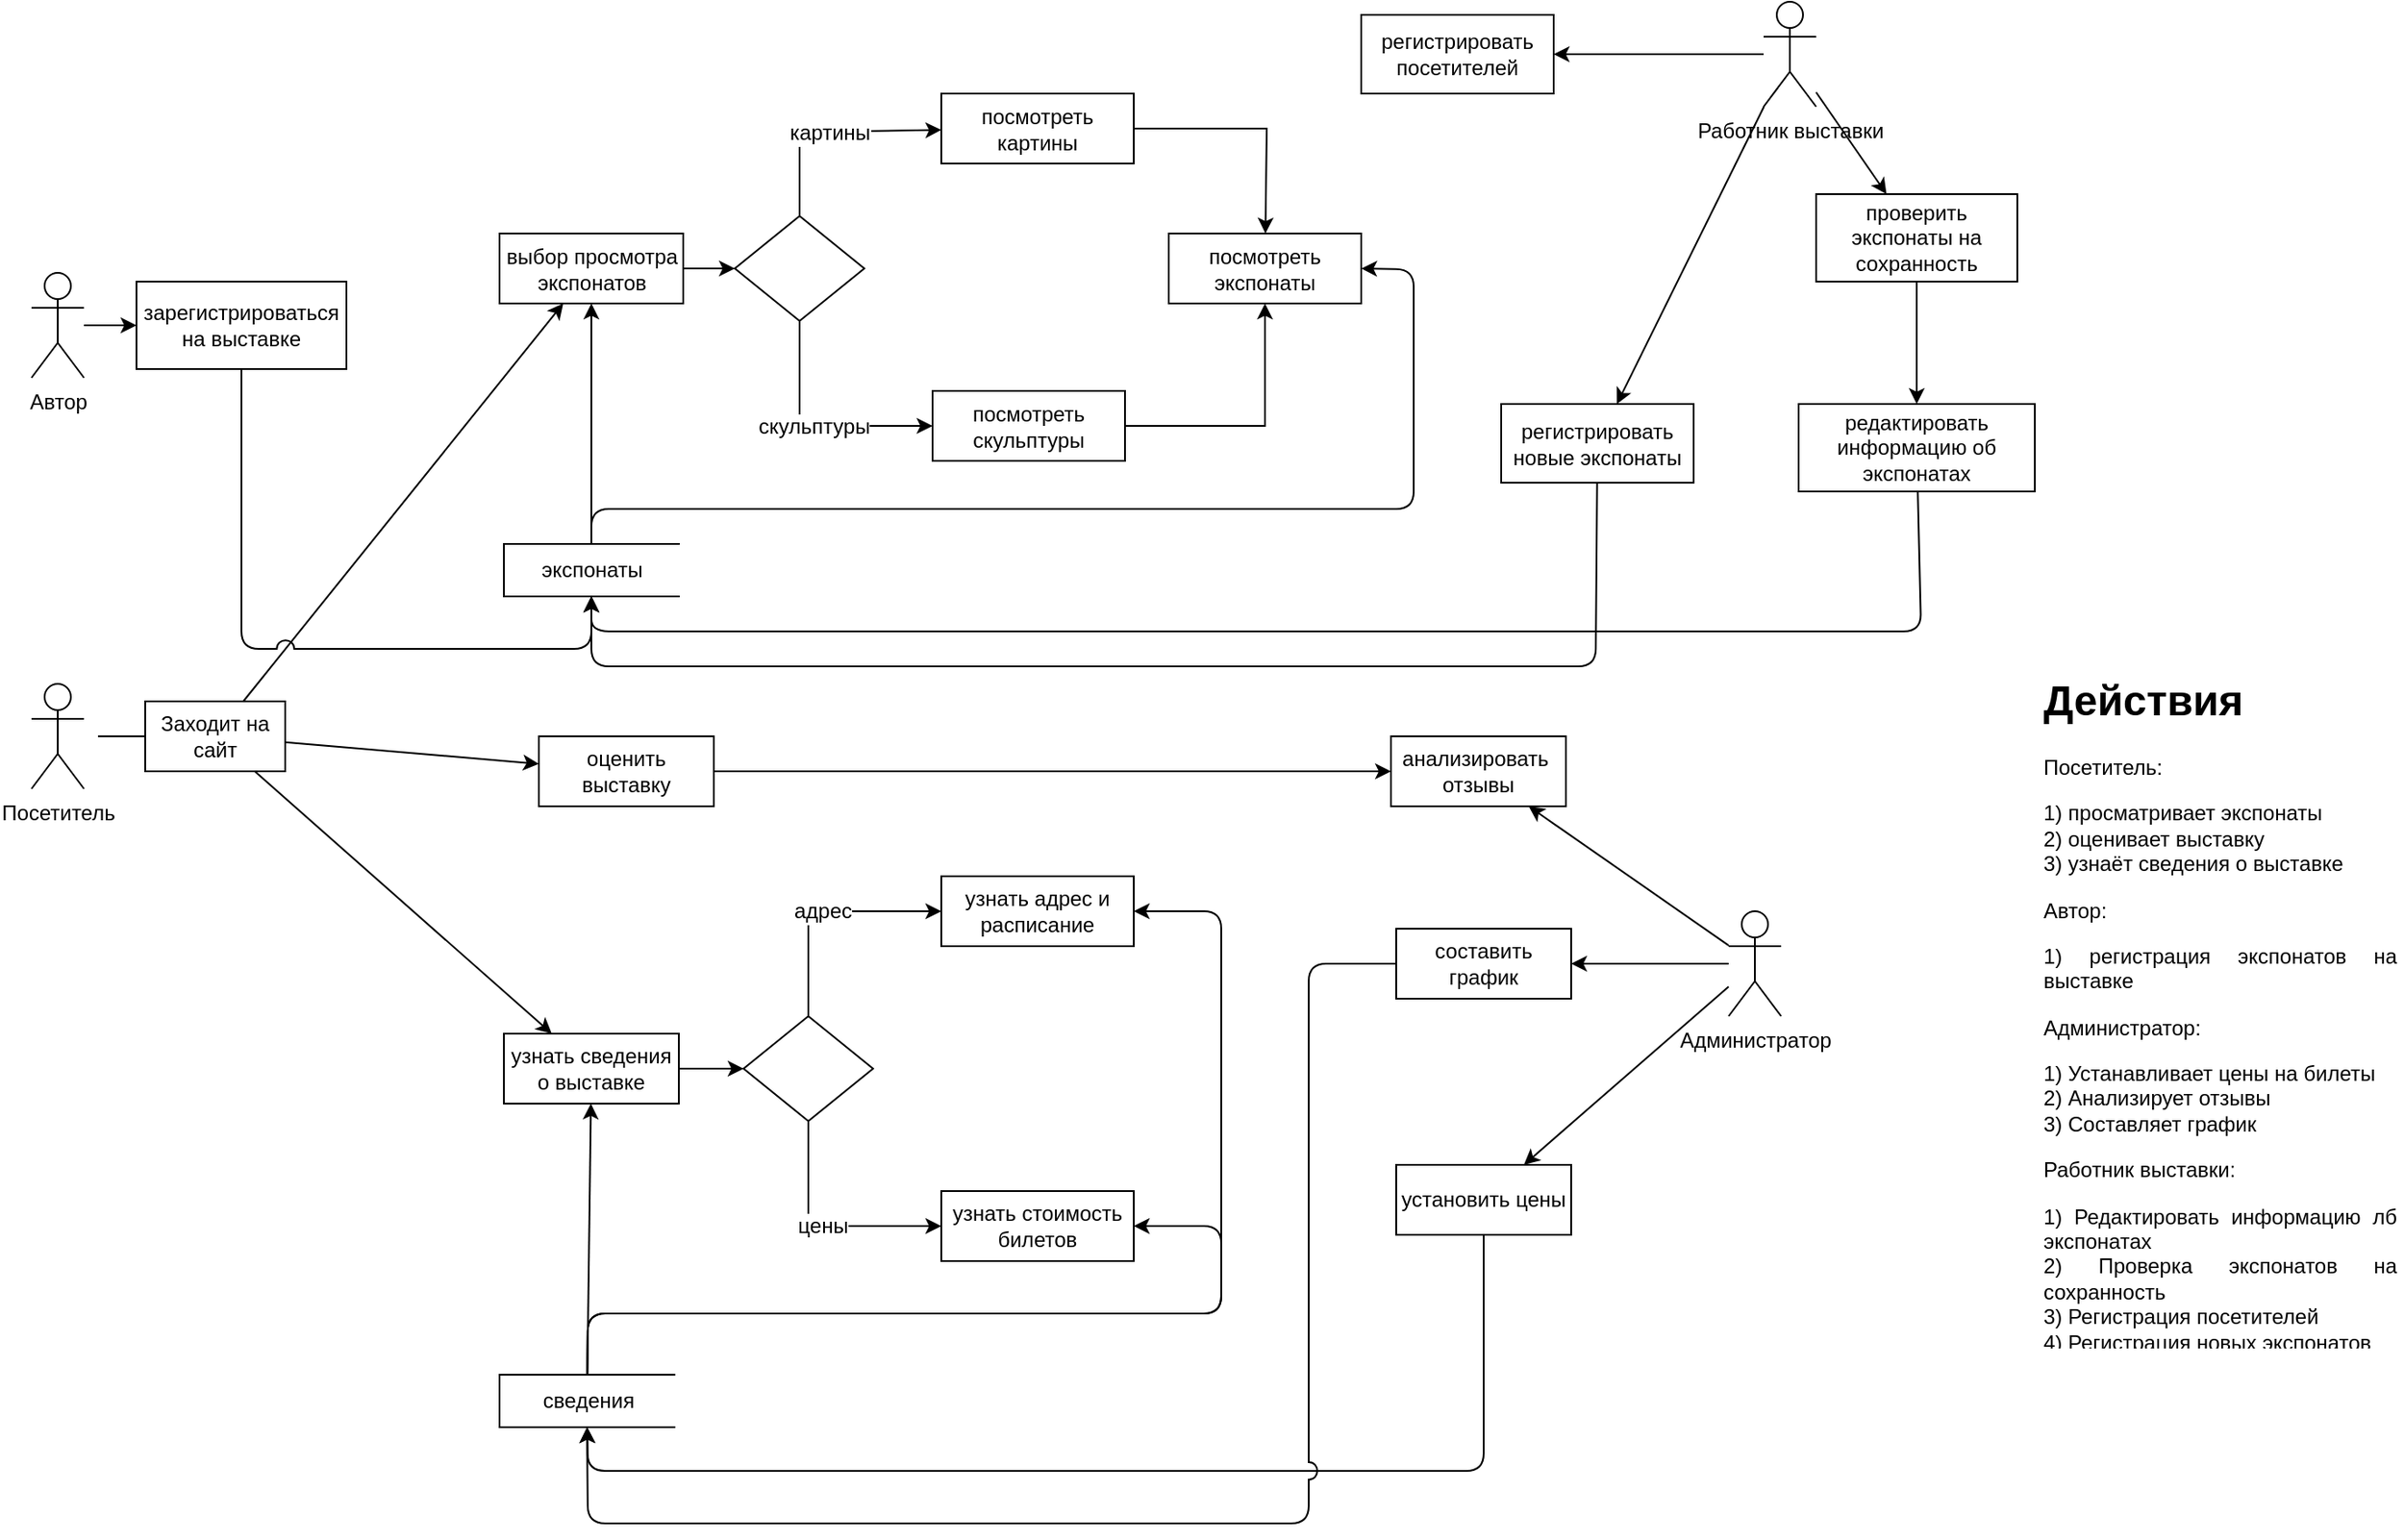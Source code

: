 <mxfile version="15.2.7" type="device"><diagram id="r_qnH1HllNbgKLjlJHCZ" name="Page-1"><mxGraphModel dx="1024" dy="1761" grid="1" gridSize="10" guides="1" tooltips="1" connect="1" arrows="1" fold="1" page="1" pageScale="1" pageWidth="827" pageHeight="1169" math="0" shadow="0"><root><mxCell id="0"/><mxCell id="1" parent="0"/><mxCell id="lHqvFT1bvPYRfDelncX7-1" value="&lt;h1&gt;Действия&lt;/h1&gt;&lt;p&gt;Посетитель:&lt;/p&gt;&lt;p style=&quot;text-align: justify&quot;&gt;&lt;span&gt;1) п&lt;/span&gt;&lt;span&gt;росматривает экспонаты&lt;/span&gt;&lt;br&gt;&lt;span&gt;2) оценивает выставку&lt;/span&gt;&lt;br&gt;&lt;span&gt;3) узнаёт сведения о выставке&lt;/span&gt;&lt;br&gt;&lt;/p&gt;&lt;p style=&quot;text-align: justify&quot;&gt;&lt;span&gt;Автор:&lt;/span&gt;&lt;/p&gt;&lt;p style=&quot;text-align: justify&quot;&gt;&lt;span&gt;1) регистрация экспонатов на выставке&lt;/span&gt;&lt;/p&gt;&lt;p style=&quot;text-align: justify&quot;&gt;&lt;span&gt;Администратор:&lt;/span&gt;&lt;/p&gt;&lt;p style=&quot;text-align: justify&quot;&gt;&lt;/p&gt;&lt;div style=&quot;text-align: justify&quot;&gt;&lt;span style=&quot;text-align: left&quot;&gt;1) Устанавливает цены на билеты&lt;/span&gt;&lt;br&gt;&lt;span&gt;2) Анализирует отзывы&lt;/span&gt;&lt;br&gt;&lt;span style=&quot;text-align: left&quot;&gt;3) Составляет график&lt;/span&gt;&lt;/div&gt;&lt;p style=&quot;text-align: justify&quot;&gt;&lt;span style=&quot;text-align: left&quot;&gt;Работник выставки:&lt;/span&gt;&lt;/p&gt;&lt;p style=&quot;text-align: justify&quot;&gt;&lt;span style=&quot;text-align: left&quot;&gt;1) Редактировать информацию лб экспонатах&lt;/span&gt;&lt;br&gt;&lt;span style=&quot;text-align: left&quot;&gt;2) Проверка экспонатов на сохранность&lt;/span&gt;&lt;br&gt;&lt;span style=&quot;text-align: left&quot;&gt;3) Регистрация посетителей&lt;/span&gt;&lt;br&gt;&lt;span style=&quot;text-align: left&quot;&gt;4) Регистрация новых экспонатов&lt;/span&gt;&lt;br&gt;&lt;/p&gt;&lt;p&gt;&lt;/p&gt;&lt;p&gt;&lt;/p&gt;" style="text;html=1;strokeColor=none;fillColor=none;spacing=5;spacingTop=-20;whiteSpace=wrap;overflow=hidden;rounded=0;hachureGap=4;pointerEvents=0;" parent="1" vertex="1"><mxGeometry x="1195" y="150" width="210" height="390" as="geometry"/></mxCell><mxCell id="lHqvFT1bvPYRfDelncX7-2" value="Посетитель" style="shape=umlActor;verticalLabelPosition=bottom;verticalAlign=top;html=1;outlineConnect=0;hachureGap=4;pointerEvents=0;" parent="1" vertex="1"><mxGeometry x="50" y="160" width="30" height="60" as="geometry"/></mxCell><mxCell id="lHqvFT1bvPYRfDelncX7-4" value="Заходит на сайт" style="rounded=0;whiteSpace=wrap;html=1;hachureGap=4;pointerEvents=0;strokeWidth=1;" parent="1" vertex="1"><mxGeometry x="115" y="170" width="80" height="40" as="geometry"/></mxCell><mxCell id="lHqvFT1bvPYRfDelncX7-7" value="" style="endArrow=none;html=1;startSize=14;endSize=14;sourcePerimeterSpacing=8;" parent="1" source="lHqvFT1bvPYRfDelncX7-2" target="lHqvFT1bvPYRfDelncX7-4" edge="1"><mxGeometry width="50" height="50" relative="1" as="geometry"><mxPoint x="88" y="190" as="sourcePoint"/><mxPoint x="160" y="190" as="targetPoint"/></mxGeometry></mxCell><mxCell id="lHqvFT1bvPYRfDelncX7-8" value="узнать сведения о выставке" style="rounded=0;whiteSpace=wrap;html=1;hachureGap=4;pointerEvents=0;strokeWidth=1;" parent="1" vertex="1"><mxGeometry x="320" y="360" width="100" height="40" as="geometry"/></mxCell><mxCell id="r-15waiu_1S-d-hb9AJj-1" value="сведения" style="html=1;dashed=0;whitespace=wrap;shape=partialRectangle;right=0;" parent="1" vertex="1"><mxGeometry x="317.5" y="555" width="100" height="30" as="geometry"/></mxCell><mxCell id="r-15waiu_1S-d-hb9AJj-2" value="" style="endArrow=classic;html=1;" parent="1" source="r-15waiu_1S-d-hb9AJj-1" target="lHqvFT1bvPYRfDelncX7-8" edge="1"><mxGeometry width="50" height="50" relative="1" as="geometry"><mxPoint x="430" y="490" as="sourcePoint"/><mxPoint x="480" y="440" as="targetPoint"/></mxGeometry></mxCell><mxCell id="r-15waiu_1S-d-hb9AJj-3" value="" style="endArrow=classic;html=1;" parent="1" source="lHqvFT1bvPYRfDelncX7-4" target="lHqvFT1bvPYRfDelncX7-8" edge="1"><mxGeometry width="50" height="50" relative="1" as="geometry"><mxPoint x="195" y="240" as="sourcePoint"/><mxPoint x="400" y="300" as="targetPoint"/></mxGeometry></mxCell><mxCell id="r-15waiu_1S-d-hb9AJj-6" value="узнать стоимость билетов" style="rounded=0;whiteSpace=wrap;html=1;hachureGap=4;pointerEvents=0;strokeWidth=1;" parent="1" vertex="1"><mxGeometry x="570" y="450" width="110" height="40" as="geometry"/></mxCell><mxCell id="r-15waiu_1S-d-hb9AJj-7" value="узнать адрес и расписание" style="rounded=0;whiteSpace=wrap;html=1;hachureGap=4;pointerEvents=0;strokeWidth=1;" parent="1" vertex="1"><mxGeometry x="570" y="270" width="110" height="40" as="geometry"/></mxCell><mxCell id="r-15waiu_1S-d-hb9AJj-9" value="" style="strokeWidth=1;html=1;shape=mxgraph.flowchart.decision;whiteSpace=wrap;" parent="1" vertex="1"><mxGeometry x="457" y="350" width="74" height="60" as="geometry"/></mxCell><mxCell id="r-15waiu_1S-d-hb9AJj-10" value="" style="endArrow=classic;html=1;" parent="1" source="lHqvFT1bvPYRfDelncX7-8" target="r-15waiu_1S-d-hb9AJj-9" edge="1"><mxGeometry width="50" height="50" relative="1" as="geometry"><mxPoint x="430" y="490" as="sourcePoint"/><mxPoint x="460" y="380" as="targetPoint"/></mxGeometry></mxCell><mxCell id="r-15waiu_1S-d-hb9AJj-12" value="" style="endArrow=classic;html=1;rounded=0;" parent="1" source="r-15waiu_1S-d-hb9AJj-9" target="r-15waiu_1S-d-hb9AJj-7" edge="1"><mxGeometry relative="1" as="geometry"><mxPoint x="494" y="350" as="sourcePoint"/><mxPoint x="500" y="460" as="targetPoint"/><Array as="points"><mxPoint x="494" y="290"/></Array></mxGeometry></mxCell><mxCell id="r-15waiu_1S-d-hb9AJj-13" value="адрес" style="edgeLabel;resizable=0;html=1;align=center;verticalAlign=middle;fontSize=12;" parent="r-15waiu_1S-d-hb9AJj-12" connectable="0" vertex="1"><mxGeometry relative="1" as="geometry"/></mxCell><mxCell id="r-15waiu_1S-d-hb9AJj-15" value="" style="endArrow=classic;html=1;entryX=0;entryY=0.5;entryDx=0;entryDy=0;rounded=0;" parent="1" source="r-15waiu_1S-d-hb9AJj-9" target="r-15waiu_1S-d-hb9AJj-6" edge="1"><mxGeometry relative="1" as="geometry"><mxPoint x="400" y="460" as="sourcePoint"/><mxPoint x="500" y="460" as="targetPoint"/><Array as="points"><mxPoint x="494" y="470"/></Array></mxGeometry></mxCell><mxCell id="r-15waiu_1S-d-hb9AJj-16" value="цены" style="edgeLabel;resizable=0;html=1;align=center;verticalAlign=middle;fontSize=12;" parent="r-15waiu_1S-d-hb9AJj-15" connectable="0" vertex="1"><mxGeometry relative="1" as="geometry"><mxPoint as="offset"/></mxGeometry></mxCell><mxCell id="r-15waiu_1S-d-hb9AJj-18" value="" style="endArrow=classic;html=1;fontSize=12;" parent="1" source="lHqvFT1bvPYRfDelncX7-4" target="r-15waiu_1S-d-hb9AJj-20" edge="1"><mxGeometry width="50" height="50" relative="1" as="geometry"><mxPoint x="350" y="300" as="sourcePoint"/><mxPoint x="280" y="190" as="targetPoint"/></mxGeometry></mxCell><mxCell id="r-15waiu_1S-d-hb9AJj-20" value="оценить выставку" style="rounded=0;whiteSpace=wrap;html=1;hachureGap=4;pointerEvents=0;strokeWidth=1;" parent="1" vertex="1"><mxGeometry x="340" y="190" width="100" height="40" as="geometry"/></mxCell><mxCell id="r-15waiu_1S-d-hb9AJj-22" value="выбор просмотра экспонатов" style="rounded=0;whiteSpace=wrap;html=1;hachureGap=4;pointerEvents=0;strokeWidth=1;" parent="1" vertex="1"><mxGeometry x="317.5" y="-97.5" width="105" height="40" as="geometry"/></mxCell><mxCell id="r-15waiu_1S-d-hb9AJj-24" value="" style="endArrow=classic;html=1;fontSize=12;" parent="1" source="r-15waiu_1S-d-hb9AJj-25" target="r-15waiu_1S-d-hb9AJj-22" edge="1"><mxGeometry width="50" height="50" relative="1" as="geometry"><mxPoint x="360.278" y="42.5" as="sourcePoint"/><mxPoint x="395" y="-27.5" as="targetPoint"/></mxGeometry></mxCell><mxCell id="r-15waiu_1S-d-hb9AJj-25" value="экспонаты" style="html=1;dashed=0;whitespace=wrap;shape=partialRectangle;right=0;fontSize=12;strokeWidth=1;" parent="1" vertex="1"><mxGeometry x="320" y="80" width="100" height="30" as="geometry"/></mxCell><mxCell id="r-15waiu_1S-d-hb9AJj-26" value="посмотреть скульптуры" style="rounded=0;whiteSpace=wrap;html=1;hachureGap=4;pointerEvents=0;strokeWidth=1;" parent="1" vertex="1"><mxGeometry x="565" y="-7.5" width="110" height="40" as="geometry"/></mxCell><mxCell id="r-15waiu_1S-d-hb9AJj-27" value="посмотреть картины" style="rounded=0;whiteSpace=wrap;html=1;hachureGap=4;pointerEvents=0;strokeWidth=1;" parent="1" vertex="1"><mxGeometry x="570" y="-177.5" width="110" height="40" as="geometry"/></mxCell><mxCell id="r-15waiu_1S-d-hb9AJj-28" value="" style="strokeWidth=1;html=1;shape=mxgraph.flowchart.decision;whiteSpace=wrap;" parent="1" vertex="1"><mxGeometry x="452" y="-107.5" width="74" height="60" as="geometry"/></mxCell><mxCell id="r-15waiu_1S-d-hb9AJj-29" value="" style="endArrow=classic;html=1;rounded=0;" parent="1" source="r-15waiu_1S-d-hb9AJj-28" target="r-15waiu_1S-d-hb9AJj-27" edge="1"><mxGeometry relative="1" as="geometry"><mxPoint x="489" y="-107.5" as="sourcePoint"/><mxPoint x="495" y="2.5" as="targetPoint"/><Array as="points"><mxPoint x="489" y="-155.5"/></Array></mxGeometry></mxCell><mxCell id="r-15waiu_1S-d-hb9AJj-30" value="картины" style="edgeLabel;resizable=0;html=1;align=center;verticalAlign=middle;fontSize=12;" parent="r-15waiu_1S-d-hb9AJj-29" connectable="0" vertex="1"><mxGeometry relative="1" as="geometry"/></mxCell><mxCell id="r-15waiu_1S-d-hb9AJj-31" value="" style="endArrow=classic;html=1;entryX=0;entryY=0.5;entryDx=0;entryDy=0;rounded=0;" parent="1" source="r-15waiu_1S-d-hb9AJj-28" target="r-15waiu_1S-d-hb9AJj-26" edge="1"><mxGeometry relative="1" as="geometry"><mxPoint x="395" y="2.5" as="sourcePoint"/><mxPoint x="495" y="2.5" as="targetPoint"/><Array as="points"><mxPoint x="489" y="12.5"/></Array></mxGeometry></mxCell><mxCell id="r-15waiu_1S-d-hb9AJj-32" value="скульптуры" style="edgeLabel;resizable=0;html=1;align=center;verticalAlign=middle;fontSize=12;" parent="r-15waiu_1S-d-hb9AJj-31" connectable="0" vertex="1"><mxGeometry relative="1" as="geometry"><mxPoint as="offset"/></mxGeometry></mxCell><mxCell id="r-15waiu_1S-d-hb9AJj-33" value="" style="endArrow=classic;html=1;fontSize=12;" parent="1" source="r-15waiu_1S-d-hb9AJj-22" target="r-15waiu_1S-d-hb9AJj-28" edge="1"><mxGeometry width="50" height="50" relative="1" as="geometry"><mxPoint x="345" y="-27.5" as="sourcePoint"/><mxPoint x="395" y="-77.5" as="targetPoint"/></mxGeometry></mxCell><mxCell id="r-15waiu_1S-d-hb9AJj-36" value="Автор" style="shape=umlActor;verticalLabelPosition=bottom;verticalAlign=top;html=1;outlineConnect=0;fontSize=12;strokeWidth=1;" parent="1" vertex="1"><mxGeometry x="50" y="-75" width="30" height="60" as="geometry"/></mxCell><mxCell id="r-15waiu_1S-d-hb9AJj-38" value="" style="endArrow=classic;html=1;fontSize=12;" parent="1" source="r-15waiu_1S-d-hb9AJj-36" target="r-15waiu_1S-d-hb9AJj-41" edge="1"><mxGeometry width="50" height="50" relative="1" as="geometry"><mxPoint x="-75" y="10" as="sourcePoint"/><mxPoint x="35" y="-58.895" as="targetPoint"/></mxGeometry></mxCell><mxCell id="r-15waiu_1S-d-hb9AJj-41" value="зарегистрироваться на выставке" style="rounded=0;whiteSpace=wrap;html=1;hachureGap=4;pointerEvents=0;strokeWidth=1;" parent="1" vertex="1"><mxGeometry x="110" y="-70" width="120" height="50" as="geometry"/></mxCell><mxCell id="r-15waiu_1S-d-hb9AJj-58" value="Администратор" style="shape=umlActor;verticalLabelPosition=bottom;verticalAlign=top;html=1;outlineConnect=0;fontSize=12;strokeWidth=1;" parent="1" vertex="1"><mxGeometry x="1020" y="290" width="30" height="60" as="geometry"/></mxCell><mxCell id="r-15waiu_1S-d-hb9AJj-61" value="" style="endArrow=classic;html=1;fontSize=12;" parent="1" source="r-15waiu_1S-d-hb9AJj-58" target="r-15waiu_1S-d-hb9AJj-62" edge="1"><mxGeometry width="50" height="50" relative="1" as="geometry"><mxPoint x="860" y="240" as="sourcePoint"/><mxPoint x="930" y="170" as="targetPoint"/></mxGeometry></mxCell><mxCell id="r-15waiu_1S-d-hb9AJj-62" value="установить цены" style="rounded=0;whiteSpace=wrap;html=1;hachureGap=4;pointerEvents=0;strokeWidth=1;" parent="1" vertex="1"><mxGeometry x="830" y="435" width="100" height="40" as="geometry"/></mxCell><mxCell id="r-15waiu_1S-d-hb9AJj-64" value="" style="endArrow=classic;html=1;fontSize=12;" parent="1" source="r-15waiu_1S-d-hb9AJj-58" target="r-15waiu_1S-d-hb9AJj-65" edge="1"><mxGeometry width="50" height="50" relative="1" as="geometry"><mxPoint x="880" y="110" as="sourcePoint"/><mxPoint x="930" y="100" as="targetPoint"/></mxGeometry></mxCell><mxCell id="r-15waiu_1S-d-hb9AJj-65" value="анализировать&amp;nbsp;&lt;br&gt;отзывы" style="rounded=0;whiteSpace=wrap;html=1;hachureGap=4;pointerEvents=0;strokeWidth=1;" parent="1" vertex="1"><mxGeometry x="827" y="190" width="100" height="40" as="geometry"/></mxCell><mxCell id="r-15waiu_1S-d-hb9AJj-66" value="" style="endArrow=classic;html=1;fontSize=12;" parent="1" source="r-15waiu_1S-d-hb9AJj-20" target="r-15waiu_1S-d-hb9AJj-65" edge="1"><mxGeometry width="50" height="50" relative="1" as="geometry"><mxPoint x="700" y="220" as="sourcePoint"/><mxPoint x="730" y="190" as="targetPoint"/></mxGeometry></mxCell><mxCell id="r-15waiu_1S-d-hb9AJj-67" value="" style="endArrow=classic;html=1;fontSize=12;" parent="1" source="r-15waiu_1S-d-hb9AJj-58" target="r-15waiu_1S-d-hb9AJj-68" edge="1"><mxGeometry width="50" height="50" relative="1" as="geometry"><mxPoint x="760" y="390" as="sourcePoint"/><mxPoint x="920" y="321" as="targetPoint"/></mxGeometry></mxCell><mxCell id="r-15waiu_1S-d-hb9AJj-68" value="составить график" style="rounded=0;whiteSpace=wrap;html=1;hachureGap=4;pointerEvents=0;strokeWidth=1;" parent="1" vertex="1"><mxGeometry x="830" y="300" width="100" height="40" as="geometry"/></mxCell><mxCell id="3kWsDrp7f7O6ou7B2QP6-3" value="посмотреть экспонаты" style="rounded=0;whiteSpace=wrap;html=1;hachureGap=4;pointerEvents=0;strokeWidth=1;" parent="1" vertex="1"><mxGeometry x="700" y="-97.5" width="110" height="40" as="geometry"/></mxCell><mxCell id="3kWsDrp7f7O6ou7B2QP6-4" value="" style="endArrow=classic;html=1;rounded=0;" parent="1" source="r-15waiu_1S-d-hb9AJj-27" target="3kWsDrp7f7O6ou7B2QP6-3" edge="1"><mxGeometry width="50" height="50" relative="1" as="geometry"><mxPoint x="490" y="22.5" as="sourcePoint"/><mxPoint x="748" y="-107.5" as="targetPoint"/><Array as="points"><mxPoint x="756" y="-157.5"/></Array></mxGeometry></mxCell><mxCell id="3kWsDrp7f7O6ou7B2QP6-5" value="" style="endArrow=classic;html=1;rounded=0;" parent="1" source="r-15waiu_1S-d-hb9AJj-26" target="3kWsDrp7f7O6ou7B2QP6-3" edge="1"><mxGeometry width="50" height="50" relative="1" as="geometry"><mxPoint x="490" y="22.5" as="sourcePoint"/><mxPoint x="540" y="-27.5" as="targetPoint"/><Array as="points"><mxPoint x="755" y="12.5"/></Array></mxGeometry></mxCell><mxCell id="3kWsDrp7f7O6ou7B2QP6-14" value="Работник выставки" style="shape=umlActor;verticalLabelPosition=bottom;verticalAlign=top;html=1;outlineConnect=0;fontSize=12;strokeWidth=1;" parent="1" vertex="1"><mxGeometry x="1040" y="-230" width="30" height="60" as="geometry"/></mxCell><mxCell id="3kWsDrp7f7O6ou7B2QP6-15" value="" style="endArrow=classic;html=1;fontSize=12;" parent="1" source="3kWsDrp7f7O6ou7B2QP6-14" target="3kWsDrp7f7O6ou7B2QP6-16" edge="1"><mxGeometry width="50" height="50" relative="1" as="geometry"><mxPoint x="995" y="-176.935" as="sourcePoint"/><mxPoint x="905" y="-340" as="targetPoint"/></mxGeometry></mxCell><mxCell id="3kWsDrp7f7O6ou7B2QP6-16" value="регистрировать новые экспонаты" style="rounded=0;whiteSpace=wrap;html=1;hachureGap=4;pointerEvents=0;strokeWidth=1;" parent="1" vertex="1"><mxGeometry x="890" width="110" height="45" as="geometry"/></mxCell><mxCell id="3kWsDrp7f7O6ou7B2QP6-17" value="" style="endArrow=classic;html=1;fontSize=12;" parent="1" source="3kWsDrp7f7O6ou7B2QP6-20" target="3kWsDrp7f7O6ou7B2QP6-18" edge="1"><mxGeometry width="50" height="50" relative="1" as="geometry"><mxPoint x="1128" y="-60" as="sourcePoint"/><mxPoint x="905" y="-410" as="targetPoint"/></mxGeometry></mxCell><mxCell id="3kWsDrp7f7O6ou7B2QP6-18" value="редактировать информацию об экспонатах" style="rounded=0;whiteSpace=wrap;html=1;hachureGap=4;pointerEvents=0;strokeWidth=1;" parent="1" vertex="1"><mxGeometry x="1060" width="135" height="50" as="geometry"/></mxCell><mxCell id="3kWsDrp7f7O6ou7B2QP6-19" value="" style="endArrow=classic;html=1;fontSize=12;" parent="1" source="3kWsDrp7f7O6ou7B2QP6-14" target="3kWsDrp7f7O6ou7B2QP6-20" edge="1"><mxGeometry width="50" height="50" relative="1" as="geometry"><mxPoint x="995" y="-190" as="sourcePoint"/><mxPoint x="895" y="-189" as="targetPoint"/></mxGeometry></mxCell><mxCell id="3kWsDrp7f7O6ou7B2QP6-20" value="проверить экспонаты на сохранность" style="rounded=0;whiteSpace=wrap;html=1;hachureGap=4;pointerEvents=0;strokeWidth=1;" parent="1" vertex="1"><mxGeometry x="1070" y="-120" width="115" height="50" as="geometry"/></mxCell><mxCell id="3kWsDrp7f7O6ou7B2QP6-21" value="" style="endArrow=classic;html=1;fontSize=12;" parent="1" source="3kWsDrp7f7O6ou7B2QP6-14" target="3kWsDrp7f7O6ou7B2QP6-22" edge="1"><mxGeometry width="50" height="50" relative="1" as="geometry"><mxPoint x="1000" y="-179.995" as="sourcePoint"/><mxPoint x="755" y="-326.7" as="targetPoint"/></mxGeometry></mxCell><mxCell id="3kWsDrp7f7O6ou7B2QP6-22" value="регистрировать посетителей" style="rounded=0;whiteSpace=wrap;html=1;hachureGap=4;pointerEvents=0;strokeWidth=1;" parent="1" vertex="1"><mxGeometry x="810" y="-222.5" width="110" height="45" as="geometry"/></mxCell><mxCell id="3kWsDrp7f7O6ou7B2QP6-29" value="" style="endArrow=classic;html=1;" parent="1" source="r-15waiu_1S-d-hb9AJj-62" target="r-15waiu_1S-d-hb9AJj-1" edge="1"><mxGeometry width="50" height="50" relative="1" as="geometry"><mxPoint x="630" y="330" as="sourcePoint"/><mxPoint x="370" y="470" as="targetPoint"/><Array as="points"><mxPoint x="880" y="610"/><mxPoint x="368" y="610"/></Array></mxGeometry></mxCell><mxCell id="3kWsDrp7f7O6ou7B2QP6-30" value="" style="endArrow=classic;html=1;exitX=0;exitY=0.5;exitDx=0;exitDy=0;entryX=0.5;entryY=1;entryDx=0;entryDy=0;jumpStyle=arc;jumpSize=10;" parent="1" source="r-15waiu_1S-d-hb9AJj-68" target="r-15waiu_1S-d-hb9AJj-1" edge="1"><mxGeometry width="50" height="50" relative="1" as="geometry"><mxPoint x="630" y="320" as="sourcePoint"/><mxPoint x="680" y="270" as="targetPoint"/><Array as="points"><mxPoint x="780" y="320"/><mxPoint x="780" y="640"/><mxPoint x="368" y="640"/></Array></mxGeometry></mxCell><mxCell id="3kWsDrp7f7O6ou7B2QP6-31" value="" style="endArrow=classic;html=1;" parent="1" source="3kWsDrp7f7O6ou7B2QP6-16" target="r-15waiu_1S-d-hb9AJj-25" edge="1"><mxGeometry width="50" height="50" relative="1" as="geometry"><mxPoint x="950" y="55" as="sourcePoint"/><mxPoint x="370" y="60" as="targetPoint"/><Array as="points"><mxPoint x="944" y="150"/><mxPoint x="370" y="150"/><mxPoint x="370" y="120"/></Array></mxGeometry></mxCell><mxCell id="3kWsDrp7f7O6ou7B2QP6-32" value="" style="endArrow=classic;html=1;entryX=1;entryY=0.5;entryDx=0;entryDy=0;" parent="1" source="r-15waiu_1S-d-hb9AJj-25" target="3kWsDrp7f7O6ou7B2QP6-3" edge="1"><mxGeometry width="50" height="50" relative="1" as="geometry"><mxPoint x="570" y="40" as="sourcePoint"/><mxPoint x="620" y="-10" as="targetPoint"/><Array as="points"><mxPoint x="370" y="60"/><mxPoint x="840" y="60"/><mxPoint x="840" y="-77"/></Array></mxGeometry></mxCell><mxCell id="3kWsDrp7f7O6ou7B2QP6-33" value="" style="endArrow=classic;html=1;" parent="1" source="lHqvFT1bvPYRfDelncX7-4" target="r-15waiu_1S-d-hb9AJj-22" edge="1"><mxGeometry width="50" height="50" relative="1" as="geometry"><mxPoint x="570" y="40" as="sourcePoint"/><mxPoint x="620" y="-10" as="targetPoint"/></mxGeometry></mxCell><mxCell id="3kWsDrp7f7O6ou7B2QP6-34" value="" style="endArrow=classic;html=1;" parent="1" source="3kWsDrp7f7O6ou7B2QP6-18" target="r-15waiu_1S-d-hb9AJj-25" edge="1"><mxGeometry width="50" height="50" relative="1" as="geometry"><mxPoint x="720" y="120" as="sourcePoint"/><mxPoint x="370" y="110" as="targetPoint"/><Array as="points"><mxPoint x="1130" y="130"/><mxPoint x="370" y="130"/></Array></mxGeometry></mxCell><mxCell id="3kWsDrp7f7O6ou7B2QP6-35" value="" style="endArrow=classic;html=1;exitX=0.5;exitY=1;exitDx=0;exitDy=0;jumpStyle=arc;jumpSize=10;" parent="1" source="r-15waiu_1S-d-hb9AJj-41" edge="1"><mxGeometry width="50" height="50" relative="1" as="geometry"><mxPoint x="440" y="120" as="sourcePoint"/><mxPoint x="370" y="110" as="targetPoint"/><Array as="points"><mxPoint x="170" y="140"/><mxPoint x="370" y="140"/></Array></mxGeometry></mxCell><mxCell id="3kWsDrp7f7O6ou7B2QP6-36" value="" style="endArrow=classic;html=1;" parent="1" source="r-15waiu_1S-d-hb9AJj-1" target="r-15waiu_1S-d-hb9AJj-7" edge="1"><mxGeometry width="50" height="50" relative="1" as="geometry"><mxPoint x="650" y="430" as="sourcePoint"/><mxPoint x="700" y="380" as="targetPoint"/><Array as="points"><mxPoint x="368" y="520"/><mxPoint x="730" y="520"/><mxPoint x="730" y="290"/></Array></mxGeometry></mxCell><mxCell id="3kWsDrp7f7O6ou7B2QP6-39" value="" style="endArrow=classic;html=1;" parent="1" source="r-15waiu_1S-d-hb9AJj-1" target="r-15waiu_1S-d-hb9AJj-6" edge="1"><mxGeometry width="50" height="50" relative="1" as="geometry"><mxPoint x="650" y="430" as="sourcePoint"/><mxPoint x="700" y="380" as="targetPoint"/><Array as="points"><mxPoint x="368" y="520"/><mxPoint x="730" y="520"/><mxPoint x="730" y="470"/></Array></mxGeometry></mxCell></root></mxGraphModel></diagram></mxfile>